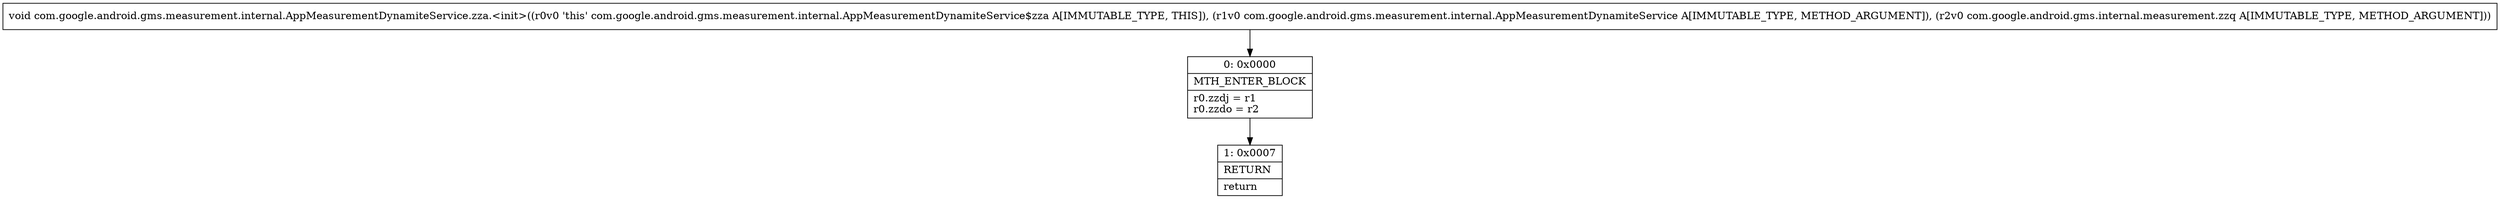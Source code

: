 digraph "CFG forcom.google.android.gms.measurement.internal.AppMeasurementDynamiteService.zza.\<init\>(Lcom\/google\/android\/gms\/measurement\/internal\/AppMeasurementDynamiteService;Lcom\/google\/android\/gms\/internal\/measurement\/zzq;)V" {
Node_0 [shape=record,label="{0\:\ 0x0000|MTH_ENTER_BLOCK\l|r0.zzdj = r1\lr0.zzdo = r2\l}"];
Node_1 [shape=record,label="{1\:\ 0x0007|RETURN\l|return\l}"];
MethodNode[shape=record,label="{void com.google.android.gms.measurement.internal.AppMeasurementDynamiteService.zza.\<init\>((r0v0 'this' com.google.android.gms.measurement.internal.AppMeasurementDynamiteService$zza A[IMMUTABLE_TYPE, THIS]), (r1v0 com.google.android.gms.measurement.internal.AppMeasurementDynamiteService A[IMMUTABLE_TYPE, METHOD_ARGUMENT]), (r2v0 com.google.android.gms.internal.measurement.zzq A[IMMUTABLE_TYPE, METHOD_ARGUMENT])) }"];
MethodNode -> Node_0;
Node_0 -> Node_1;
}

